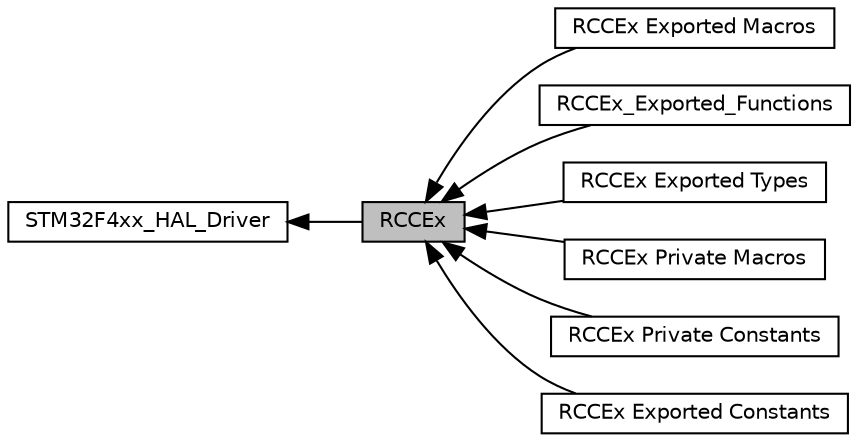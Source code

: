 digraph "RCCEx"
{
  edge [fontname="Helvetica",fontsize="10",labelfontname="Helvetica",labelfontsize="10"];
  node [fontname="Helvetica",fontsize="10",shape=box];
  rankdir=LR;
  Node5 [label="RCCEx Exported Macros",height=0.2,width=0.4,color="black", fillcolor="white", style="filled",URL="$group___r_c_c_ex___exported___macros.html",tooltip=" "];
  Node1 [label="RCCEx",height=0.2,width=0.4,color="black", fillcolor="grey75", style="filled", fontcolor="black",tooltip="RCCEx HAL module driver."];
  Node8 [label="RCCEx_Exported_Functions",height=0.2,width=0.4,color="black", fillcolor="white", style="filled",URL="$group___r_c_c_ex___exported___functions.html",tooltip=" "];
  Node3 [label="RCCEx Exported Types",height=0.2,width=0.4,color="black", fillcolor="white", style="filled",URL="$group___r_c_c_ex___exported___types.html",tooltip=" "];
  Node2 [label="STM32F4xx_HAL_Driver",height=0.2,width=0.4,color="black", fillcolor="white", style="filled",URL="$group___s_t_m32_f4xx___h_a_l___driver.html",tooltip=" "];
  Node7 [label="RCCEx Private Macros",height=0.2,width=0.4,color="black", fillcolor="white", style="filled",URL="$group___r_c_c_ex___private___macros.html",tooltip=" "];
  Node6 [label="RCCEx Private Constants",height=0.2,width=0.4,color="black", fillcolor="white", style="filled",URL="$group___r_c_c_ex___private___constants.html",tooltip=" "];
  Node4 [label="RCCEx Exported Constants",height=0.2,width=0.4,color="black", fillcolor="white", style="filled",URL="$group___r_c_c_ex___exported___constants.html",tooltip=" "];
  Node2->Node1 [shape=plaintext, dir="back", style="solid"];
  Node1->Node3 [shape=plaintext, dir="back", style="solid"];
  Node1->Node4 [shape=plaintext, dir="back", style="solid"];
  Node1->Node5 [shape=plaintext, dir="back", style="solid"];
  Node1->Node6 [shape=plaintext, dir="back", style="solid"];
  Node1->Node7 [shape=plaintext, dir="back", style="solid"];
  Node1->Node8 [shape=plaintext, dir="back", style="solid"];
}
